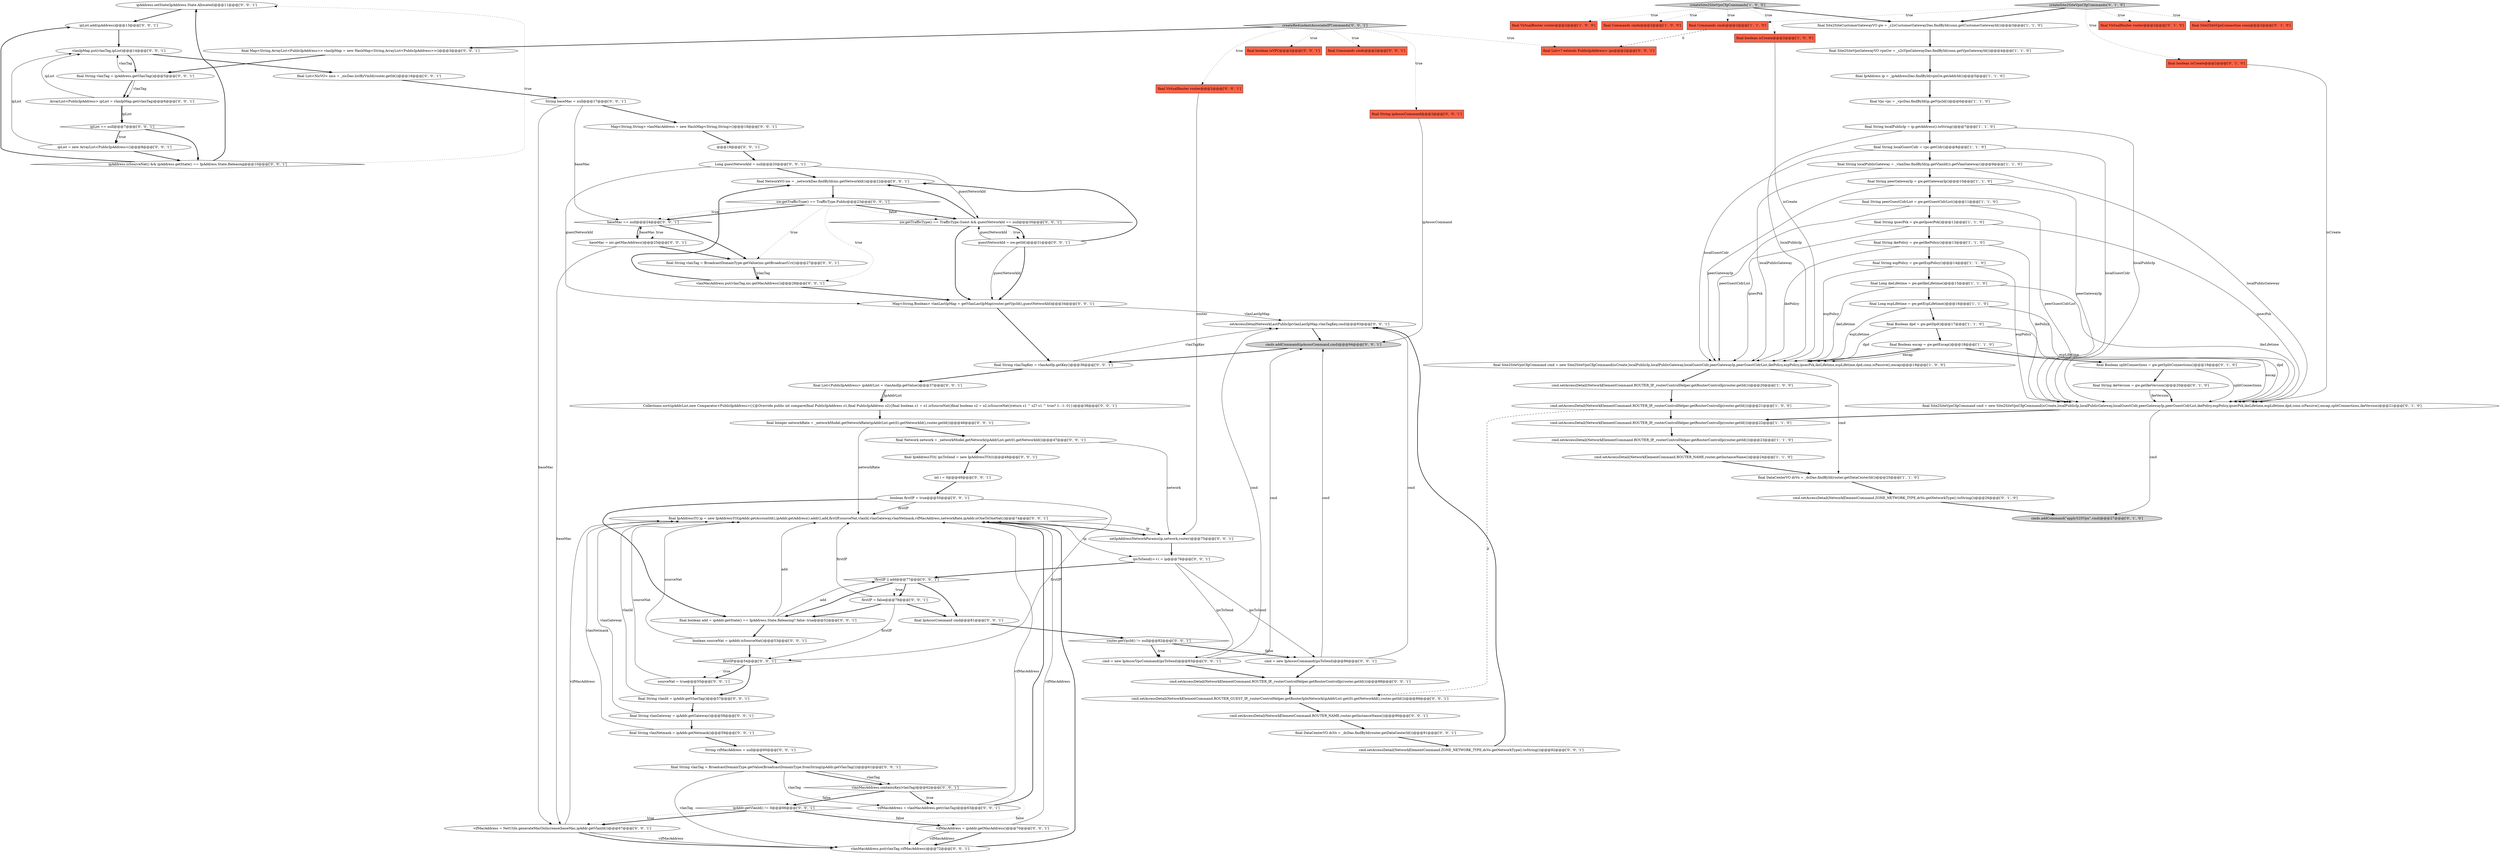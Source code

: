 digraph {
63 [style = filled, label = "ipAddress.setState(IpAddress.State.Allocated)@@@11@@@['0', '0', '1']", fillcolor = white, shape = ellipse image = "AAA0AAABBB3BBB"];
85 [style = filled, label = "setAccessDetailNetworkLastPublicIp(vlanLastIpMap,vlanTagKey,cmd)@@@93@@@['0', '0', '1']", fillcolor = white, shape = ellipse image = "AAA0AAABBB3BBB"];
93 [style = filled, label = "final String vlanId = ipAddr.getVlanTag()@@@57@@@['0', '0', '1']", fillcolor = white, shape = ellipse image = "AAA0AAABBB3BBB"];
90 [style = filled, label = "@@@19@@@['0', '0', '1']", fillcolor = white, shape = ellipse image = "AAA0AAABBB3BBB"];
5 [style = filled, label = "final Commands cmds@@@2@@@['1', '0', '0']", fillcolor = tomato, shape = box image = "AAA0AAABBB1BBB"];
12 [style = filled, label = "cmd.setAccessDetail(NetworkElementCommand.ROUTER_IP,_routerControlHelper.getRouterControlIp(router.getId()))@@@21@@@['1', '0', '0']", fillcolor = white, shape = ellipse image = "AAA0AAABBB1BBB"];
70 [style = filled, label = "final String vlanTagKey = vlanAndIp.getKey()@@@36@@@['0', '0', '1']", fillcolor = white, shape = ellipse image = "AAA0AAABBB3BBB"];
95 [style = filled, label = "final NetworkVO nw = _networkDao.findById(nic.getNetworkId())@@@22@@@['0', '0', '1']", fillcolor = white, shape = ellipse image = "AAA0AAABBB3BBB"];
64 [style = filled, label = "final VirtualRouter router@@@2@@@['0', '0', '1']", fillcolor = tomato, shape = box image = "AAA0AAABBB3BBB"];
48 [style = filled, label = "Map<String,String> vlanMacAddress = new HashMap<String,String>()@@@18@@@['0', '0', '1']", fillcolor = white, shape = ellipse image = "AAA0AAABBB3BBB"];
16 [style = filled, label = "final String peerGuestCidrList = gw.getGuestCidrList()@@@11@@@['1', '1', '0']", fillcolor = white, shape = ellipse image = "AAA0AAABBB1BBB"];
28 [style = filled, label = "final Boolean splitConnections = gw.getSplitConnections()@@@19@@@['0', '1', '0']", fillcolor = white, shape = ellipse image = "AAA0AAABBB2BBB"];
44 [style = filled, label = "setIpAddressNetworkParams(ip,network,router)@@@75@@@['0', '0', '1']", fillcolor = white, shape = ellipse image = "AAA0AAABBB3BBB"];
82 [style = filled, label = "nw.getTrafficType() == TrafficType.Public@@@23@@@['0', '0', '1']", fillcolor = white, shape = diamond image = "AAA0AAABBB3BBB"];
21 [style = filled, label = "final Boolean encap = gw.getEncap()@@@18@@@['1', '1', '0']", fillcolor = white, shape = ellipse image = "AAA0AAABBB1BBB"];
38 [style = filled, label = "!firstIP || add@@@77@@@['0', '0', '1']", fillcolor = white, shape = diamond image = "AAA0AAABBB3BBB"];
51 [style = filled, label = "nw.getTrafficType() == TrafficType.Guest && guestNetworkId == null@@@30@@@['0', '0', '1']", fillcolor = white, shape = diamond image = "AAA0AAABBB3BBB"];
67 [style = filled, label = "guestNetworkId = nw.getId()@@@31@@@['0', '0', '1']", fillcolor = white, shape = ellipse image = "AAA0AAABBB3BBB"];
97 [style = filled, label = "baseMac = nic.getMacAddress()@@@25@@@['0', '0', '1']", fillcolor = white, shape = ellipse image = "AAA0AAABBB3BBB"];
101 [style = filled, label = "String baseMac = null@@@17@@@['0', '0', '1']", fillcolor = white, shape = ellipse image = "AAA0AAABBB3BBB"];
18 [style = filled, label = "final Site2SiteVpnCfgCommand cmd = new Site2SiteVpnCfgCommand(isCreate,localPublicIp,localPublicGateway,localGuestCidr,peerGatewayIp,peerGuestCidrList,ikePolicy,espPolicy,ipsecPsk,ikeLifetime,espLifetime,dpd,conn.isPassive(),encap)@@@19@@@['1', '0', '0']", fillcolor = white, shape = ellipse image = "AAA0AAABBB1BBB"];
43 [style = filled, label = "String vifMacAddress = null@@@60@@@['0', '0', '1']", fillcolor = white, shape = ellipse image = "AAA0AAABBB3BBB"];
103 [style = filled, label = "cmds.addCommand(ipAssocCommand,cmd)@@@94@@@['0', '0', '1']", fillcolor = lightgray, shape = ellipse image = "AAA0AAABBB3BBB"];
57 [style = filled, label = "cmd.setAccessDetail(NetworkElementCommand.ZONE_NETWORK_TYPE,dcVo.getNetworkType().toString())@@@92@@@['0', '0', '1']", fillcolor = white, shape = ellipse image = "AAA0AAABBB3BBB"];
89 [style = filled, label = "cmd.setAccessDetail(NetworkElementCommand.ROUTER_GUEST_IP,_routerControlHelper.getRouterIpInNetwork(ipAddrList.get(0).getNetworkId(),router.getId()))@@@89@@@['0', '0', '1']", fillcolor = white, shape = ellipse image = "AAA0AAABBB3BBB"];
76 [style = filled, label = "vifMacAddress = ipAddr.getMacAddress()@@@70@@@['0', '0', '1']", fillcolor = white, shape = ellipse image = "AAA0AAABBB3BBB"];
66 [style = filled, label = "vifMacAddress = NetUtils.generateMacOnIncrease(baseMac,ipAddr.getVlanId())@@@67@@@['0', '0', '1']", fillcolor = white, shape = ellipse image = "AAA0AAABBB3BBB"];
99 [style = filled, label = "cmd = new IpAssocCommand(ipsToSend)@@@86@@@['0', '0', '1']", fillcolor = white, shape = ellipse image = "AAA0AAABBB3BBB"];
7 [style = filled, label = "final IpAddress ip = _ipAddressDao.findById(vpnGw.getAddrId())@@@5@@@['1', '1', '0']", fillcolor = white, shape = ellipse image = "AAA0AAABBB1BBB"];
37 [style = filled, label = "Map<String,Boolean> vlanLastIpMap = getVlanLastIpMap(router.getVpcId(),guestNetworkId)@@@34@@@['0', '0', '1']", fillcolor = white, shape = ellipse image = "AAA0AAABBB3BBB"];
27 [style = filled, label = "createSite2SiteVpnCfgCommands['1', '0', '0']", fillcolor = lightgray, shape = diamond image = "AAA0AAABBB1BBB"];
2 [style = filled, label = "final Long ikeLifetime = gw.getIkeLifetime()@@@15@@@['1', '1', '0']", fillcolor = white, shape = ellipse image = "AAA0AAABBB1BBB"];
79 [style = filled, label = "firstIP = false@@@78@@@['0', '0', '1']", fillcolor = white, shape = ellipse image = "AAA0AAABBB3BBB"];
96 [style = filled, label = "final IpAddressTO ip = new IpAddressTO(ipAddr.getAccountId(),ipAddr.getAddress().addr(),add,firstIP,sourceNat,vlanId,vlanGateway,vlanNetmask,vifMacAddress,networkRate,ipAddr.isOneToOneNat())@@@74@@@['0', '0', '1']", fillcolor = white, shape = ellipse image = "AAA0AAABBB3BBB"];
58 [style = filled, label = "ipList = new ArrayList<PublicIpAddress>()@@@8@@@['0', '0', '1']", fillcolor = white, shape = ellipse image = "AAA0AAABBB3BBB"];
20 [style = filled, label = "final Boolean dpd = gw.getDpd()@@@17@@@['1', '1', '0']", fillcolor = white, shape = ellipse image = "AAA0AAABBB1BBB"];
61 [style = filled, label = "ipsToSend(i++( = ip@@@76@@@['0', '0', '1']", fillcolor = white, shape = ellipse image = "AAA0AAABBB3BBB"];
19 [style = filled, label = "final String ikePolicy = gw.getIkePolicy()@@@13@@@['1', '1', '0']", fillcolor = white, shape = ellipse image = "AAA0AAABBB1BBB"];
53 [style = filled, label = "router.getVpcId() != null@@@82@@@['0', '0', '1']", fillcolor = white, shape = diamond image = "AAA0AAABBB3BBB"];
1 [style = filled, label = "final Vpc vpc = _vpcDao.findById(ip.getVpcId())@@@6@@@['1', '1', '0']", fillcolor = white, shape = ellipse image = "AAA0AAABBB1BBB"];
60 [style = filled, label = "final String vlanTag = ipAddress.getVlanTag()@@@5@@@['0', '0', '1']", fillcolor = white, shape = ellipse image = "AAA0AAABBB3BBB"];
55 [style = filled, label = "vlanIpMap.put(vlanTag,ipList)@@@14@@@['0', '0', '1']", fillcolor = white, shape = ellipse image = "AAA0AAABBB3BBB"];
80 [style = filled, label = "final DataCenterVO dcVo = _dcDao.findById(router.getDataCenterId())@@@91@@@['0', '0', '1']", fillcolor = white, shape = ellipse image = "AAA0AAABBB3BBB"];
78 [style = filled, label = "final Integer networkRate = _networkModel.getNetworkRate(ipAddrList.get(0).getNetworkId(),router.getId())@@@46@@@['0', '0', '1']", fillcolor = white, shape = ellipse image = "AAA0AAABBB3BBB"];
98 [style = filled, label = "ipList.add(ipAddress)@@@13@@@['0', '0', '1']", fillcolor = white, shape = ellipse image = "AAA0AAABBB3BBB"];
77 [style = filled, label = "vlanMacAddress.put(vlanTag,vifMacAddress)@@@72@@@['0', '0', '1']", fillcolor = white, shape = ellipse image = "AAA0AAABBB3BBB"];
104 [style = filled, label = "vlanMacAddress.put(vlanTag,nic.getMacAddress())@@@28@@@['0', '0', '1']", fillcolor = white, shape = ellipse image = "AAA0AAABBB3BBB"];
8 [style = filled, label = "final boolean isCreate@@@2@@@['1', '0', '0']", fillcolor = tomato, shape = box image = "AAA0AAABBB1BBB"];
47 [style = filled, label = "final Network network = _networkModel.getNetwork(ipAddrList.get(0).getNetworkId())@@@47@@@['0', '0', '1']", fillcolor = white, shape = ellipse image = "AAA0AAABBB3BBB"];
49 [style = filled, label = "cmd.setAccessDetail(NetworkElementCommand.ROUTER_NAME,router.getInstanceName())@@@90@@@['0', '0', '1']", fillcolor = white, shape = ellipse image = "AAA0AAABBB3BBB"];
30 [style = filled, label = "cmd.setAccessDetail(NetworkElementCommand.ZONE_NETWORK_TYPE,dcVo.getNetworkType().toString())@@@26@@@['0', '1', '0']", fillcolor = white, shape = ellipse image = "AAA0AAABBB2BBB"];
3 [style = filled, label = "final String localPublicIp = ip.getAddress().toString()@@@7@@@['1', '1', '0']", fillcolor = white, shape = ellipse image = "AAA0AAABBB1BBB"];
15 [style = filled, label = "final String peerGatewayIp = gw.getGatewayIp()@@@10@@@['1', '1', '0']", fillcolor = white, shape = ellipse image = "AAA0AAABBB1BBB"];
11 [style = filled, label = "cmd.setAccessDetail(NetworkElementCommand.ROUTER_NAME,router.getInstanceName())@@@24@@@['1', '1', '0']", fillcolor = white, shape = ellipse image = "AAA0AAABBB1BBB"];
68 [style = filled, label = "final IpAssocCommand cmd@@@81@@@['0', '0', '1']", fillcolor = white, shape = ellipse image = "AAA0AAABBB3BBB"];
75 [style = filled, label = "sourceNat = true@@@55@@@['0', '0', '1']", fillcolor = white, shape = ellipse image = "AAA0AAABBB3BBB"];
62 [style = filled, label = "boolean sourceNat = ipAddr.isSourceNat()@@@53@@@['0', '0', '1']", fillcolor = white, shape = ellipse image = "AAA0AAABBB3BBB"];
14 [style = filled, label = "final String localPublicGateway = _vlanDao.findById(ip.getVlanId()).getVlanGateway()@@@9@@@['1', '1', '0']", fillcolor = white, shape = ellipse image = "AAA0AAABBB1BBB"];
72 [style = filled, label = "firstIP@@@54@@@['0', '0', '1']", fillcolor = white, shape = diamond image = "AAA0AAABBB3BBB"];
24 [style = filled, label = "final Site2SiteVpnGatewayVO vpnGw = _s2sVpnGatewayDao.findById(conn.getVpnGatewayId())@@@4@@@['1', '1', '0']", fillcolor = white, shape = ellipse image = "AAA0AAABBB1BBB"];
13 [style = filled, label = "final Commands cmds@@@2@@@['1', '1', '0']", fillcolor = tomato, shape = box image = "AAA0AAABBB1BBB"];
23 [style = filled, label = "cmd.setAccessDetail(NetworkElementCommand.ROUTER_IP,_routerControlHelper.getRouterControlIp(router.getId()))@@@20@@@['1', '0', '0']", fillcolor = white, shape = ellipse image = "AAA0AAABBB1BBB"];
92 [style = filled, label = "final List<? extends PublicIpAddress> ips@@@2@@@['0', '0', '1']", fillcolor = tomato, shape = box image = "AAA0AAABBB3BBB"];
40 [style = filled, label = "Long guestNetworkId = null@@@20@@@['0', '0', '1']", fillcolor = white, shape = ellipse image = "AAA0AAABBB3BBB"];
81 [style = filled, label = "final String ipAssocCommand@@@2@@@['0', '0', '1']", fillcolor = tomato, shape = box image = "AAA0AAABBB3BBB"];
50 [style = filled, label = "ipList == null@@@7@@@['0', '0', '1']", fillcolor = white, shape = diamond image = "AAA0AAABBB3BBB"];
59 [style = filled, label = "cmd.setAccessDetail(NetworkElementCommand.ROUTER_IP,_routerControlHelper.getRouterControlIp(router.getId()))@@@88@@@['0', '0', '1']", fillcolor = white, shape = ellipse image = "AAA0AAABBB3BBB"];
42 [style = filled, label = "final Map<String,ArrayList<PublicIpAddress>> vlanIpMap = new HashMap<String,ArrayList<PublicIpAddress>>()@@@3@@@['0', '0', '1']", fillcolor = white, shape = ellipse image = "AAA0AAABBB3BBB"];
87 [style = filled, label = "final IpAddressTO(( ipsToSend = new IpAddressTO((((@@@48@@@['0', '0', '1']", fillcolor = white, shape = ellipse image = "AAA0AAABBB3BBB"];
46 [style = filled, label = "vlanMacAddress.containsKey(vlanTag)@@@62@@@['0', '0', '1']", fillcolor = white, shape = diamond image = "AAA0AAABBB3BBB"];
65 [style = filled, label = "Collections.sort(ipAddrList,new Comparator<PublicIpAddress>(){@Override public int compare(final PublicIpAddress o1,final PublicIpAddress o2){final boolean s1 = o1.isSourceNat()final boolean s2 = o2.isSourceNat()return s1 ^ s2? s1 ^ true? 1: -1: 0}})@@@38@@@['0', '0', '1']", fillcolor = white, shape = ellipse image = "AAA0AAABBB3BBB"];
9 [style = filled, label = "final DataCenterVO dcVo = _dcDao.findById(router.getDataCenterId())@@@25@@@['1', '1', '0']", fillcolor = white, shape = ellipse image = "AAA0AAABBB1BBB"];
6 [style = filled, label = "final String espPolicy = gw.getEspPolicy()@@@14@@@['1', '1', '0']", fillcolor = white, shape = ellipse image = "AAA0AAABBB1BBB"];
4 [style = filled, label = "final Site2SiteCustomerGatewayVO gw = _s2sCustomerGatewayDao.findById(conn.getCustomerGatewayId())@@@3@@@['1', '1', '0']", fillcolor = white, shape = ellipse image = "AAA0AAABBB1BBB"];
26 [style = filled, label = "final Long espLifetime = gw.getEspLifetime()@@@16@@@['1', '1', '0']", fillcolor = white, shape = ellipse image = "AAA0AAABBB1BBB"];
25 [style = filled, label = "cmd.setAccessDetail(NetworkElementCommand.ROUTER_IP,_routerControlHelper.getRouterControlIp(router.getId()))@@@22@@@['1', '1', '0']", fillcolor = white, shape = ellipse image = "AAA0AAABBB1BBB"];
41 [style = filled, label = "int i = 0@@@49@@@['0', '0', '1']", fillcolor = white, shape = ellipse image = "AAA0AAABBB3BBB"];
73 [style = filled, label = "ipAddr.getVlanId() != 0@@@66@@@['0', '0', '1']", fillcolor = white, shape = diamond image = "AAA0AAABBB3BBB"];
17 [style = filled, label = "final String ipsecPsk = gw.getIpsecPsk()@@@12@@@['1', '1', '0']", fillcolor = white, shape = ellipse image = "AAA0AAABBB1BBB"];
29 [style = filled, label = "final Site2SiteVpnCfgCommand cmd = new Site2SiteVpnCfgCommand(isCreate,localPublicIp,localPublicGateway,localGuestCidr,peerGatewayIp,peerGuestCidrList,ikePolicy,espPolicy,ipsecPsk,ikeLifetime,espLifetime,dpd,conn.isPassive(),encap,splitConnections,ikeVersion)@@@21@@@['0', '1', '0']", fillcolor = white, shape = ellipse image = "AAA1AAABBB2BBB"];
34 [style = filled, label = "final Site2SiteVpnConnection conn@@@2@@@['0', '1', '0']", fillcolor = tomato, shape = box image = "AAA0AAABBB2BBB"];
83 [style = filled, label = "baseMac == null@@@24@@@['0', '0', '1']", fillcolor = white, shape = diamond image = "AAA0AAABBB3BBB"];
35 [style = filled, label = "final String ikeVersion = gw.getIkeVersion()@@@20@@@['0', '1', '0']", fillcolor = white, shape = ellipse image = "AAA1AAABBB2BBB"];
33 [style = filled, label = "createSite2SiteVpnCfgCommands['0', '1', '0']", fillcolor = lightgray, shape = diamond image = "AAA0AAABBB2BBB"];
84 [style = filled, label = "final String vlanGateway = ipAddr.getGateway()@@@58@@@['0', '0', '1']", fillcolor = white, shape = ellipse image = "AAA0AAABBB3BBB"];
71 [style = filled, label = "final boolean isVPC@@@2@@@['0', '0', '1']", fillcolor = tomato, shape = box image = "AAA0AAABBB3BBB"];
45 [style = filled, label = "final boolean add = ipAddr.getState() == IpAddress.State.Releasing? false: true@@@52@@@['0', '0', '1']", fillcolor = white, shape = ellipse image = "AAA0AAABBB3BBB"];
10 [style = filled, label = "final String localGuestCidr = vpc.getCidr()@@@8@@@['1', '1', '0']", fillcolor = white, shape = ellipse image = "AAA0AAABBB1BBB"];
32 [style = filled, label = "final boolean isCreate@@@2@@@['0', '1', '0']", fillcolor = tomato, shape = box image = "AAA0AAABBB2BBB"];
31 [style = filled, label = "final VirtualRouter router@@@2@@@['0', '1', '0']", fillcolor = tomato, shape = box image = "AAA0AAABBB2BBB"];
54 [style = filled, label = "ipAddress.isSourceNat() && ipAddress.getState() == IpAddress.State.Releasing@@@10@@@['0', '0', '1']", fillcolor = white, shape = diamond image = "AAA0AAABBB3BBB"];
39 [style = filled, label = "createRedundantAssociateIPCommands['0', '0', '1']", fillcolor = lightgray, shape = diamond image = "AAA0AAABBB3BBB"];
100 [style = filled, label = "ArrayList<PublicIpAddress> ipList = vlanIpMap.get(vlanTag)@@@6@@@['0', '0', '1']", fillcolor = white, shape = ellipse image = "AAA0AAABBB3BBB"];
86 [style = filled, label = "vifMacAddress = vlanMacAddress.get(vlanTag)@@@63@@@['0', '0', '1']", fillcolor = white, shape = ellipse image = "AAA0AAABBB3BBB"];
102 [style = filled, label = "final List<NicVO> nics = _nicDao.listByVmId(router.getId())@@@16@@@['0', '0', '1']", fillcolor = white, shape = ellipse image = "AAA0AAABBB3BBB"];
22 [style = filled, label = "cmd.setAccessDetail(NetworkElementCommand.ROUTER_IP,_routerControlHelper.getRouterControlIp(router.getId()))@@@23@@@['1', '1', '0']", fillcolor = white, shape = ellipse image = "AAA0AAABBB1BBB"];
94 [style = filled, label = "final List<PublicIpAddress> ipAddrList = vlanAndIp.getValue()@@@37@@@['0', '0', '1']", fillcolor = white, shape = ellipse image = "AAA0AAABBB3BBB"];
0 [style = filled, label = "final VirtualRouter router@@@2@@@['1', '0', '0']", fillcolor = tomato, shape = box image = "AAA0AAABBB1BBB"];
88 [style = filled, label = "final String vlanTag = BroadcastDomainType.getValue(BroadcastDomainType.fromString(ipAddr.getVlanTag()))@@@61@@@['0', '0', '1']", fillcolor = white, shape = ellipse image = "AAA0AAABBB3BBB"];
74 [style = filled, label = "final Commands cmds@@@2@@@['0', '0', '1']", fillcolor = tomato, shape = box image = "AAA0AAABBB3BBB"];
36 [style = filled, label = "cmds.addCommand(\"applyS2SVpn\",cmd)@@@27@@@['0', '1', '0']", fillcolor = lightgray, shape = ellipse image = "AAA0AAABBB2BBB"];
52 [style = filled, label = "final String vlanNetmask = ipAddr.getNetmask()@@@59@@@['0', '0', '1']", fillcolor = white, shape = ellipse image = "AAA0AAABBB3BBB"];
56 [style = filled, label = "final String vlanTag = BroadcastDomainType.getValue(nic.getBroadcastUri())@@@27@@@['0', '0', '1']", fillcolor = white, shape = ellipse image = "AAA0AAABBB3BBB"];
91 [style = filled, label = "boolean firstIP = true@@@50@@@['0', '0', '1']", fillcolor = white, shape = ellipse image = "AAA0AAABBB3BBB"];
69 [style = filled, label = "cmd = new IpAssocVpcCommand(ipsToSend)@@@83@@@['0', '0', '1']", fillcolor = white, shape = ellipse image = "AAA0AAABBB3BBB"];
26->18 [style = solid, label="espLifetime"];
97->66 [style = solid, label="baseMac"];
12->25 [style = bold, label=""];
3->10 [style = bold, label=""];
44->61 [style = bold, label=""];
19->6 [style = bold, label=""];
33->4 [style = bold, label=""];
10->29 [style = solid, label="localGuestCidr"];
101->48 [style = bold, label=""];
41->91 [style = bold, label=""];
33->32 [style = dotted, label="true"];
56->104 [style = solid, label="vlanTag"];
42->60 [style = bold, label=""];
86->96 [style = bold, label=""];
39->42 [style = bold, label=""];
6->18 [style = solid, label="espPolicy"];
68->53 [style = bold, label=""];
80->57 [style = bold, label=""];
45->38 [style = solid, label="add"];
9->30 [style = bold, label=""];
33->31 [style = dotted, label="true"];
12->89 [style = dashed, label="0"];
6->2 [style = bold, label=""];
38->68 [style = bold, label=""];
102->101 [style = bold, label=""];
39->92 [style = dotted, label="true"];
35->29 [style = solid, label="ikeVersion"];
4->24 [style = bold, label=""];
78->96 [style = solid, label="networkRate"];
51->67 [style = dotted, label="true"];
53->99 [style = bold, label=""];
21->18 [style = bold, label=""];
60->100 [style = bold, label=""];
53->99 [style = dotted, label="false"];
37->70 [style = bold, label=""];
15->16 [style = bold, label=""];
82->51 [style = bold, label=""];
38->79 [style = dotted, label="true"];
52->43 [style = bold, label=""];
27->0 [style = dotted, label="true"];
99->59 [style = bold, label=""];
96->44 [style = solid, label="ip"];
7->1 [style = bold, label=""];
73->76 [style = dotted, label="false"];
46->86 [style = dotted, label="true"];
16->18 [style = solid, label="peerGuestCidrList"];
60->55 [style = solid, label="vlanTag"];
101->66 [style = solid, label="baseMac"];
45->62 [style = bold, label=""];
57->85 [style = bold, label=""];
75->93 [style = bold, label=""];
50->54 [style = bold, label=""];
33->13 [style = dotted, label="true"];
100->50 [style = bold, label=""];
59->89 [style = bold, label=""];
94->65 [style = solid, label="ipAddrList"];
39->71 [style = dotted, label="true"];
91->45 [style = bold, label=""];
46->73 [style = bold, label=""];
2->26 [style = bold, label=""];
3->29 [style = solid, label="localPublicIp"];
98->55 [style = bold, label=""];
24->7 [style = bold, label=""];
15->18 [style = solid, label="peerGatewayIp"];
39->81 [style = dotted, label="true"];
19->18 [style = solid, label="ikePolicy"];
73->76 [style = bold, label=""];
51->37 [style = bold, label=""];
67->95 [style = bold, label=""];
76->77 [style = bold, label=""];
91->96 [style = solid, label="firstIP"];
13->92 [style = dashed, label="0"];
55->102 [style = bold, label=""];
29->36 [style = solid, label="cmd"];
20->29 [style = solid, label="dpd"];
56->104 [style = bold, label=""];
96->61 [style = solid, label="ip"];
84->96 [style = solid, label="vlanGateway"];
79->72 [style = solid, label="firstIP"];
96->44 [style = bold, label=""];
40->51 [style = solid, label="guestNetworkId"];
46->86 [style = bold, label=""];
47->44 [style = solid, label="network"];
69->59 [style = bold, label=""];
54->63 [style = bold, label=""];
78->47 [style = bold, label=""];
70->85 [style = solid, label="vlanTagKey"];
65->78 [style = bold, label=""];
66->77 [style = solid, label="vifMacAddress"];
51->67 [style = bold, label=""];
73->66 [style = bold, label=""];
52->96 [style = solid, label="vlanNetmask"];
69->103 [style = solid, label="cmd"];
50->58 [style = dotted, label="true"];
46->77 [style = dotted, label="false"];
37->85 [style = solid, label="vlanLastIpMap"];
93->84 [style = bold, label=""];
82->83 [style = bold, label=""];
75->96 [style = solid, label="sourceNat"];
88->77 [style = solid, label="vlanTag"];
30->36 [style = bold, label=""];
10->14 [style = bold, label=""];
17->18 [style = solid, label="ipsecPsk"];
8->18 [style = solid, label="isCreate"];
38->45 [style = bold, label=""];
82->56 [style = dotted, label="true"];
100->55 [style = solid, label="ipList"];
3->18 [style = solid, label="localPublicIp"];
67->37 [style = solid, label="guestNetworkId"];
53->69 [style = dotted, label="true"];
18->9 [style = solid, label="cmd"];
27->5 [style = dotted, label="true"];
17->19 [style = bold, label=""];
91->72 [style = solid, label="firstIP"];
26->20 [style = bold, label=""];
2->18 [style = solid, label="ikeLifetime"];
39->74 [style = dotted, label="true"];
16->29 [style = solid, label="peerGuestCidrList"];
6->29 [style = solid, label="espPolicy"];
104->37 [style = bold, label=""];
43->88 [style = bold, label=""];
66->96 [style = solid, label="vifMacAddress"];
72->75 [style = dotted, label="true"];
77->96 [style = bold, label=""];
83->97 [style = dotted, label="true"];
90->40 [style = bold, label=""];
46->73 [style = dotted, label="false"];
29->25 [style = bold, label=""];
87->41 [style = bold, label=""];
66->77 [style = bold, label=""];
82->104 [style = dotted, label="true"];
61->69 [style = solid, label="ipsToSend"];
49->80 [style = bold, label=""];
88->86 [style = solid, label="vlanTag"];
50->58 [style = bold, label=""];
27->13 [style = dotted, label="true"];
61->99 [style = solid, label="ipsToSend"];
23->12 [style = bold, label=""];
67->37 [style = bold, label=""];
27->8 [style = dotted, label="true"];
73->66 [style = dotted, label="true"];
32->29 [style = solid, label="isCreate"];
17->29 [style = solid, label="ipsecPsk"];
14->18 [style = solid, label="localPublicGateway"];
58->54 [style = bold, label=""];
33->34 [style = dotted, label="true"];
54->63 [style = dotted, label="true"];
82->83 [style = dotted, label="true"];
85->103 [style = bold, label=""];
16->17 [style = bold, label=""];
58->55 [style = solid, label="ipList"];
79->45 [style = bold, label=""];
95->82 [style = bold, label=""];
100->50 [style = solid, label="ipList"];
97->83 [style = solid, label="baseMac"];
64->44 [style = solid, label="router"];
38->79 [style = bold, label=""];
14->15 [style = bold, label=""];
83->97 [style = bold, label=""];
93->96 [style = solid, label="vlanId"];
40->95 [style = bold, label=""];
97->56 [style = bold, label=""];
20->18 [style = solid, label="dpd"];
19->29 [style = solid, label="ikePolicy"];
99->85 [style = solid, label="cmd"];
99->103 [style = solid, label="cmd"];
2->29 [style = solid, label="ikeLifetime"];
14->29 [style = solid, label="localPublicGateway"];
18->23 [style = bold, label=""];
26->29 [style = solid, label="espLifetime"];
39->64 [style = dotted, label="true"];
22->11 [style = bold, label=""];
79->96 [style = solid, label="firstIP"];
47->87 [style = bold, label=""];
84->52 [style = bold, label=""];
86->96 [style = solid, label="vifMacAddress"];
28->29 [style = solid, label="splitConnections"];
10->18 [style = solid, label="localGuestCidr"];
28->35 [style = bold, label=""];
63->98 [style = bold, label=""];
62->96 [style = solid, label="sourceNat"];
83->56 [style = bold, label=""];
94->65 [style = bold, label=""];
21->29 [style = solid, label="encap"];
67->51 [style = solid, label="guestNetworkId"];
62->72 [style = bold, label=""];
27->4 [style = bold, label=""];
45->96 [style = solid, label="add"];
48->90 [style = bold, label=""];
11->9 [style = bold, label=""];
81->103 [style = solid, label="ipAssocCommand"];
101->83 [style = solid, label="baseMac"];
104->95 [style = bold, label=""];
60->100 [style = solid, label="vlanTag"];
20->21 [style = bold, label=""];
51->95 [style = bold, label=""];
72->93 [style = bold, label=""];
53->69 [style = bold, label=""];
103->70 [style = bold, label=""];
76->77 [style = solid, label="vifMacAddress"];
1->3 [style = bold, label=""];
88->46 [style = solid, label="vlanTag"];
88->46 [style = bold, label=""];
55->60 [style = bold, label=""];
15->29 [style = solid, label="peerGatewayIp"];
35->29 [style = bold, label=""];
70->94 [style = bold, label=""];
89->49 [style = bold, label=""];
21->18 [style = solid, label="encap"];
79->68 [style = bold, label=""];
72->75 [style = bold, label=""];
40->37 [style = solid, label="guestNetworkId"];
82->51 [style = dotted, label="false"];
25->22 [style = bold, label=""];
61->38 [style = bold, label=""];
76->96 [style = solid, label="vifMacAddress"];
69->85 [style = solid, label="cmd"];
54->98 [style = bold, label=""];
21->28 [style = bold, label=""];
}
